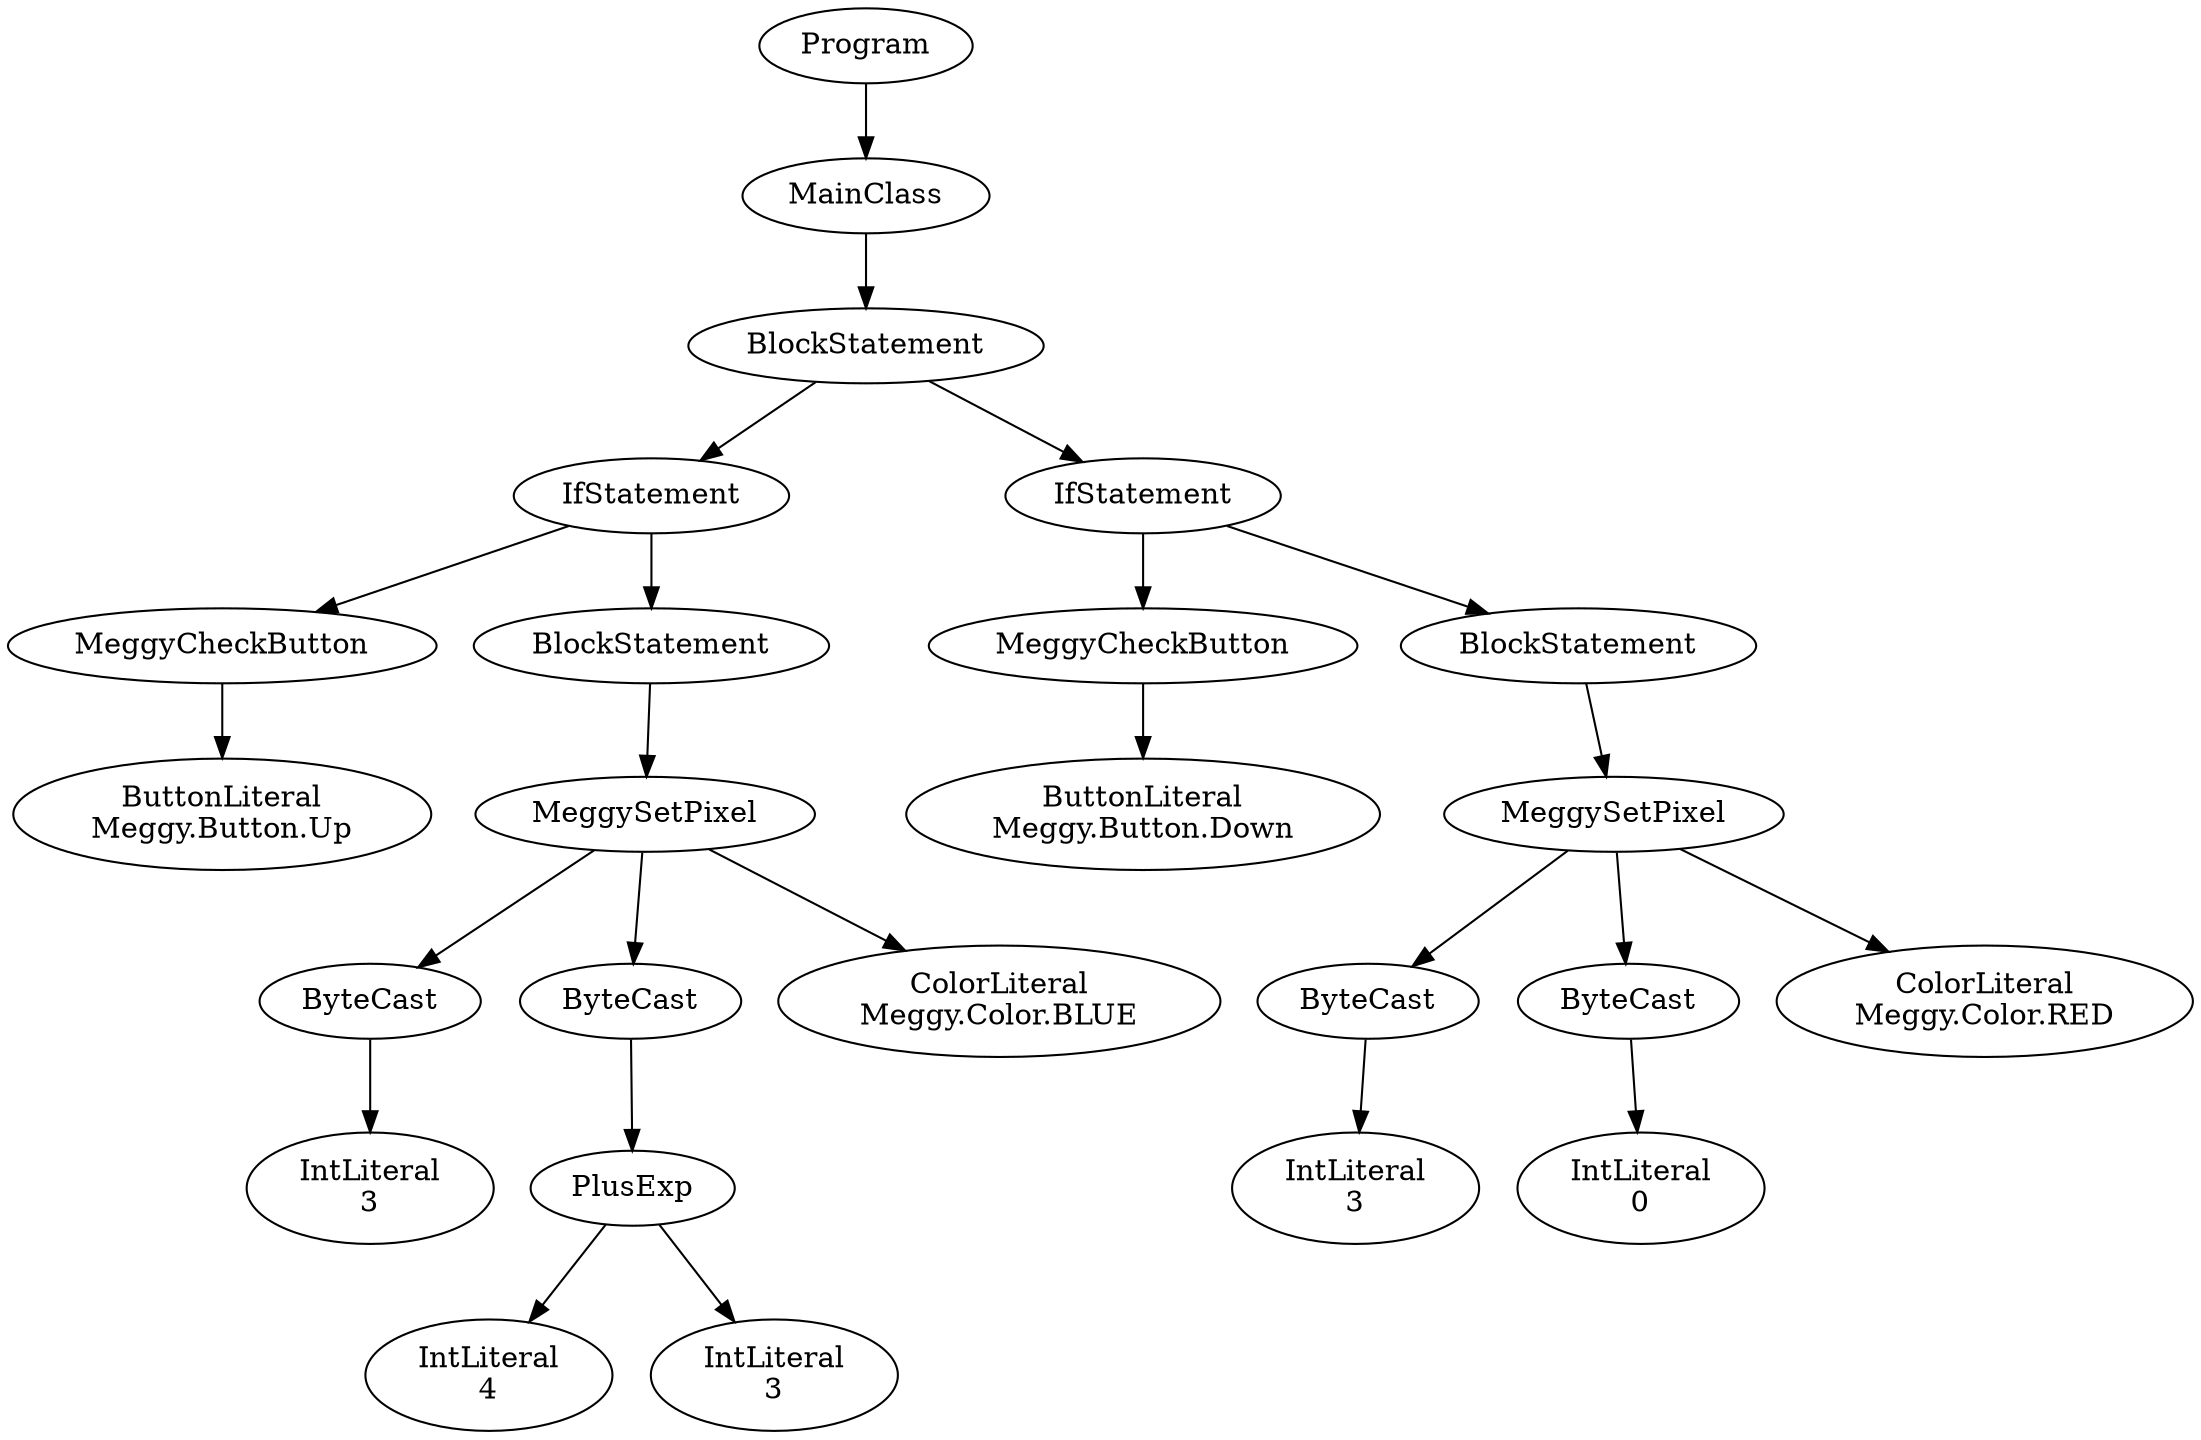 digraph ASTGraph {
0 [ label="Program" ];
1 [ label="MainClass" ];
0 -> 1
2 [ label="BlockStatement" ];
1 -> 2
3 [ label="IfStatement" ];
2 -> 3
4 [ label="MeggyCheckButton" ];
3 -> 4
5 [ label="ButtonLiteral\nMeggy.Button.Up" ];
4 -> 5
6 [ label="BlockStatement" ];
3 -> 6
7 [ label="MeggySetPixel" ];
6 -> 7
8 [ label="ByteCast" ];
7 -> 8
9 [ label="IntLiteral\n3" ];
8 -> 9
10 [ label="ByteCast" ];
7 -> 10
11 [ label="PlusExp" ];
10 -> 11
12 [ label="IntLiteral\n4" ];
11 -> 12
13 [ label="IntLiteral\n3" ];
11 -> 13
14 [ label="ColorLiteral\nMeggy.Color.BLUE" ];
7 -> 14
15 [ label="IfStatement" ];
2 -> 15
16 [ label="MeggyCheckButton" ];
15 -> 16
17 [ label="ButtonLiteral\nMeggy.Button.Down" ];
16 -> 17
18 [ label="BlockStatement" ];
15 -> 18
19 [ label="MeggySetPixel" ];
18 -> 19
20 [ label="ByteCast" ];
19 -> 20
21 [ label="IntLiteral\n3" ];
20 -> 21
22 [ label="ByteCast" ];
19 -> 22
23 [ label="IntLiteral\n0" ];
22 -> 23
24 [ label="ColorLiteral\nMeggy.Color.RED" ];
19 -> 24
}
